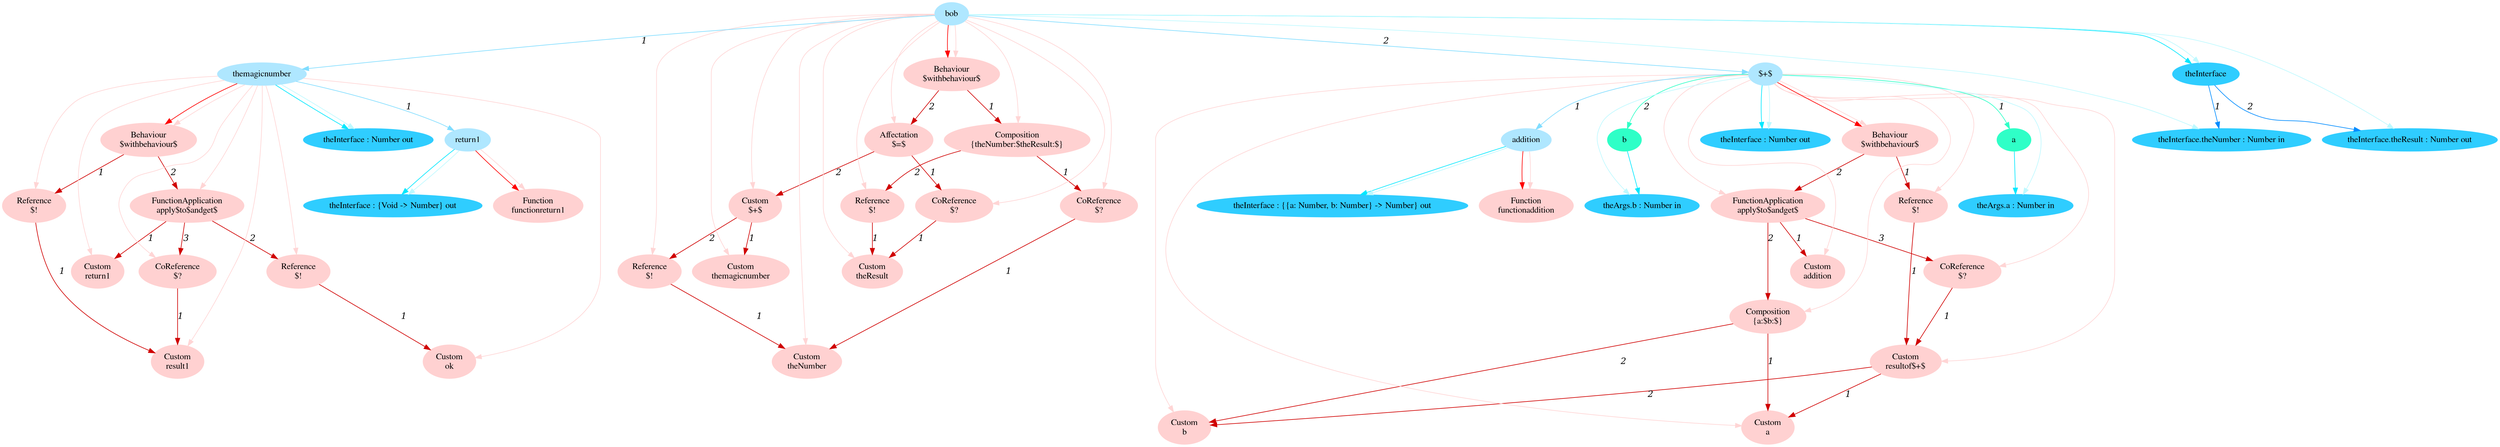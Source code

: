 digraph g{node_4886 [shape="ellipse", style="filled", color="#ffd1d1", fontname="Times", label="Function
functionreturn1" ]
node_4889 [shape="ellipse", style="filled", color="#ffd1d1", fontname="Times", label="Custom
result1" ]
node_4893 [shape="ellipse", style="filled", color="#ffd1d1", fontname="Times", label="Reference
$!" ]
node_4897 [shape="ellipse", style="filled", color="#ffd1d1", fontname="Times", label="Custom
return1" ]
node_4900 [shape="ellipse", style="filled", color="#ffd1d1", fontname="Times", label="Custom
ok" ]
node_4903 [shape="ellipse", style="filled", color="#ffd1d1", fontname="Times", label="Reference
$!" ]
node_4907 [shape="ellipse", style="filled", color="#ffd1d1", fontname="Times", label="CoReference
$?" ]
node_4911 [shape="ellipse", style="filled", color="#ffd1d1", fontname="Times", label="FunctionApplication
apply$to$andget$" ]
node_4917 [shape="ellipse", style="filled", color="#ffd1d1", fontname="Times", label="Behaviour
$withbehaviour$" ]
node_4922 [shape="ellipse", style="filled", color="#ffd1d1", fontname="Times", label="Function
functionaddition" ]
node_4925 [shape="ellipse", style="filled", color="#ffd1d1", fontname="Times", label="Custom
a" ]
node_4930 [shape="ellipse", style="filled", color="#ffd1d1", fontname="Times", label="Custom
b" ]
node_4935 [shape="ellipse", style="filled", color="#ffd1d1", fontname="Times", label="Custom
resultof$+$" ]
node_4941 [shape="ellipse", style="filled", color="#ffd1d1", fontname="Times", label="Reference
$!" ]
node_4945 [shape="ellipse", style="filled", color="#ffd1d1", fontname="Times", label="Custom
addition" ]
node_4948 [shape="ellipse", style="filled", color="#ffd1d1", fontname="Times", label="Composition
{a:$b:$}" ]
node_4953 [shape="ellipse", style="filled", color="#ffd1d1", fontname="Times", label="CoReference
$?" ]
node_4957 [shape="ellipse", style="filled", color="#ffd1d1", fontname="Times", label="FunctionApplication
apply$to$andget$" ]
node_4963 [shape="ellipse", style="filled", color="#ffd1d1", fontname="Times", label="Behaviour
$withbehaviour$" ]
node_4968 [shape="ellipse", style="filled", color="#ffd1d1", fontname="Times", label="Custom
theNumber" ]
node_4972 [shape="ellipse", style="filled", color="#ffd1d1", fontname="Times", label="CoReference
$?" ]
node_4976 [shape="ellipse", style="filled", color="#ffd1d1", fontname="Times", label="Custom
theResult" ]
node_4980 [shape="ellipse", style="filled", color="#ffd1d1", fontname="Times", label="Reference
$!" ]
node_4984 [shape="ellipse", style="filled", color="#ffd1d1", fontname="Times", label="Composition
{theNumber:$theResult:$}" ]
node_4989 [shape="ellipse", style="filled", color="#ffd1d1", fontname="Times", label="CoReference
$?" ]
node_4993 [shape="ellipse", style="filled", color="#ffd1d1", fontname="Times", label="Custom
themagicnumber" ]
node_4996 [shape="ellipse", style="filled", color="#ffd1d1", fontname="Times", label="Reference
$!" ]
node_5000 [shape="ellipse", style="filled", color="#ffd1d1", fontname="Times", label="Custom
$+$" ]
node_5005 [shape="ellipse", style="filled", color="#ffd1d1", fontname="Times", label="Affectation
$=$" ]
node_5010 [shape="ellipse", style="filled", color="#ffd1d1", fontname="Times", label="Behaviour
$withbehaviour$" ]
node_4732 [shape="ellipse", style="filled", color="#afe7ff", fontname="Times", label="bob" ]
node_4733 [shape="ellipse", style="filled", color="#afe7ff", fontname="Times", label="themagicnumber" ]
node_4734 [shape="ellipse", style="filled", color="#afe7ff", fontname="Times", label="return1" ]
node_4772 [shape="ellipse", style="filled", color="#afe7ff", fontname="Times", label="$+$" ]
node_4773 [shape="ellipse", style="filled", color="#afe7ff", fontname="Times", label="addition" ]
node_4781 [shape="ellipse", style="filled", color="#2fffc7", fontname="Times", label="a" ]
node_4785 [shape="ellipse", style="filled", color="#2fffc7", fontname="Times", label="b" ]
node_4735 [shape="ellipse", style="filled", color="#2fcdff", fontname="Times", label="theInterface : {Void -> Number} out" ]
node_4742 [shape="ellipse", style="filled", color="#2fcdff", fontname="Times", label="theInterface : Number out" ]
node_4774 [shape="ellipse", style="filled", color="#2fcdff", fontname="Times", label="theInterface : {{a: Number, b: Number} -> Number} out" ]
node_4782 [shape="ellipse", style="filled", color="#2fcdff", fontname="Times", label="theArgs.a : Number in" ]
node_4786 [shape="ellipse", style="filled", color="#2fcdff", fontname="Times", label="theArgs.b : Number in" ]
node_4791 [shape="ellipse", style="filled", color="#2fcdff", fontname="Times", label="theInterface : Number out" ]
node_4838 [shape="ellipse", style="filled", color="#2fcdff", fontname="Times", label="theInterface" ]
node_4839 [shape="ellipse", style="filled", color="#2fcdff", fontname="Times", label="theInterface.theNumber : Number in" ]
node_4841 [shape="ellipse", style="filled", color="#2fcdff", fontname="Times", label="theInterface.theResult : Number out" ]
node_4893 -> node_4889 [dir=forward, arrowHead=normal, fontname="Times-Italic", arrowsize=1, color="#d00000", label="1",  headlabel="", taillabel="" ]
node_4903 -> node_4900 [dir=forward, arrowHead=normal, fontname="Times-Italic", arrowsize=1, color="#d00000", label="1",  headlabel="", taillabel="" ]
node_4907 -> node_4889 [dir=forward, arrowHead=normal, fontname="Times-Italic", arrowsize=1, color="#d00000", label="1",  headlabel="", taillabel="" ]
node_4911 -> node_4897 [dir=forward, arrowHead=normal, fontname="Times-Italic", arrowsize=1, color="#d00000", label="1",  headlabel="", taillabel="" ]
node_4911 -> node_4903 [dir=forward, arrowHead=normal, fontname="Times-Italic", arrowsize=1, color="#d00000", label="2",  headlabel="", taillabel="" ]
node_4911 -> node_4907 [dir=forward, arrowHead=normal, fontname="Times-Italic", arrowsize=1, color="#d00000", label="3",  headlabel="", taillabel="" ]
node_4917 -> node_4893 [dir=forward, arrowHead=normal, fontname="Times-Italic", arrowsize=1, color="#d00000", label="1",  headlabel="", taillabel="" ]
node_4917 -> node_4911 [dir=forward, arrowHead=normal, fontname="Times-Italic", arrowsize=1, color="#d00000", label="2",  headlabel="", taillabel="" ]
node_4935 -> node_4925 [dir=forward, arrowHead=normal, fontname="Times-Italic", arrowsize=1, color="#d00000", label="1",  headlabel="", taillabel="" ]
node_4935 -> node_4930 [dir=forward, arrowHead=normal, fontname="Times-Italic", arrowsize=1, color="#d00000", label="2",  headlabel="", taillabel="" ]
node_4941 -> node_4935 [dir=forward, arrowHead=normal, fontname="Times-Italic", arrowsize=1, color="#d00000", label="1",  headlabel="", taillabel="" ]
node_4948 -> node_4925 [dir=forward, arrowHead=normal, fontname="Times-Italic", arrowsize=1, color="#d00000", label="1",  headlabel="", taillabel="" ]
node_4948 -> node_4930 [dir=forward, arrowHead=normal, fontname="Times-Italic", arrowsize=1, color="#d00000", label="2",  headlabel="", taillabel="" ]
node_4953 -> node_4935 [dir=forward, arrowHead=normal, fontname="Times-Italic", arrowsize=1, color="#d00000", label="1",  headlabel="", taillabel="" ]
node_4957 -> node_4945 [dir=forward, arrowHead=normal, fontname="Times-Italic", arrowsize=1, color="#d00000", label="1",  headlabel="", taillabel="" ]
node_4957 -> node_4948 [dir=forward, arrowHead=normal, fontname="Times-Italic", arrowsize=1, color="#d00000", label="2",  headlabel="", taillabel="" ]
node_4957 -> node_4953 [dir=forward, arrowHead=normal, fontname="Times-Italic", arrowsize=1, color="#d00000", label="3",  headlabel="", taillabel="" ]
node_4963 -> node_4941 [dir=forward, arrowHead=normal, fontname="Times-Italic", arrowsize=1, color="#d00000", label="1",  headlabel="", taillabel="" ]
node_4963 -> node_4957 [dir=forward, arrowHead=normal, fontname="Times-Italic", arrowsize=1, color="#d00000", label="2",  headlabel="", taillabel="" ]
node_4972 -> node_4968 [dir=forward, arrowHead=normal, fontname="Times-Italic", arrowsize=1, color="#d00000", label="1",  headlabel="", taillabel="" ]
node_4980 -> node_4976 [dir=forward, arrowHead=normal, fontname="Times-Italic", arrowsize=1, color="#d00000", label="1",  headlabel="", taillabel="" ]
node_4984 -> node_4972 [dir=forward, arrowHead=normal, fontname="Times-Italic", arrowsize=1, color="#d00000", label="1",  headlabel="", taillabel="" ]
node_4984 -> node_4980 [dir=forward, arrowHead=normal, fontname="Times-Italic", arrowsize=1, color="#d00000", label="2",  headlabel="", taillabel="" ]
node_4989 -> node_4976 [dir=forward, arrowHead=normal, fontname="Times-Italic", arrowsize=1, color="#d00000", label="1",  headlabel="", taillabel="" ]
node_4996 -> node_4968 [dir=forward, arrowHead=normal, fontname="Times-Italic", arrowsize=1, color="#d00000", label="1",  headlabel="", taillabel="" ]
node_5000 -> node_4993 [dir=forward, arrowHead=normal, fontname="Times-Italic", arrowsize=1, color="#d00000", label="1",  headlabel="", taillabel="" ]
node_5000 -> node_4996 [dir=forward, arrowHead=normal, fontname="Times-Italic", arrowsize=1, color="#d00000", label="2",  headlabel="", taillabel="" ]
node_5005 -> node_4989 [dir=forward, arrowHead=normal, fontname="Times-Italic", arrowsize=1, color="#d00000", label="1",  headlabel="", taillabel="" ]
node_5005 -> node_5000 [dir=forward, arrowHead=normal, fontname="Times-Italic", arrowsize=1, color="#d00000", label="2",  headlabel="", taillabel="" ]
node_5010 -> node_4984 [dir=forward, arrowHead=normal, fontname="Times-Italic", arrowsize=1, color="#d00000", label="1",  headlabel="", taillabel="" ]
node_5010 -> node_5005 [dir=forward, arrowHead=normal, fontname="Times-Italic", arrowsize=1, color="#d00000", label="2",  headlabel="", taillabel="" ]
node_4734 -> node_4886 [dir=forward, arrowHead=normal, fontname="Times-Italic", arrowsize=1, color="#ff0000", label="",  headlabel="", taillabel="" ]
node_4733 -> node_4917 [dir=forward, arrowHead=normal, fontname="Times-Italic", arrowsize=1, color="#ff0000", label="",  headlabel="", taillabel="" ]
node_4773 -> node_4922 [dir=forward, arrowHead=normal, fontname="Times-Italic", arrowsize=1, color="#ff0000", label="",  headlabel="", taillabel="" ]
node_4772 -> node_4963 [dir=forward, arrowHead=normal, fontname="Times-Italic", arrowsize=1, color="#ff0000", label="",  headlabel="", taillabel="" ]
node_4732 -> node_5010 [dir=forward, arrowHead=normal, fontname="Times-Italic", arrowsize=1, color="#ff0000", label="",  headlabel="", taillabel="" ]
node_4734 -> node_4886 [dir=forward, arrowHead=normal, fontname="Times-Italic", arrowsize=1, color="#ffd5d5", label="",  headlabel="", taillabel="" ]
node_4733 -> node_4889 [dir=forward, arrowHead=normal, fontname="Times-Italic", arrowsize=1, color="#ffd5d5", label="",  headlabel="", taillabel="" ]
node_4733 -> node_4893 [dir=forward, arrowHead=normal, fontname="Times-Italic", arrowsize=1, color="#ffd5d5", label="",  headlabel="", taillabel="" ]
node_4733 -> node_4897 [dir=forward, arrowHead=normal, fontname="Times-Italic", arrowsize=1, color="#ffd5d5", label="",  headlabel="", taillabel="" ]
node_4733 -> node_4900 [dir=forward, arrowHead=normal, fontname="Times-Italic", arrowsize=1, color="#ffd5d5", label="",  headlabel="", taillabel="" ]
node_4733 -> node_4903 [dir=forward, arrowHead=normal, fontname="Times-Italic", arrowsize=1, color="#ffd5d5", label="",  headlabel="", taillabel="" ]
node_4733 -> node_4907 [dir=forward, arrowHead=normal, fontname="Times-Italic", arrowsize=1, color="#ffd5d5", label="",  headlabel="", taillabel="" ]
node_4733 -> node_4911 [dir=forward, arrowHead=normal, fontname="Times-Italic", arrowsize=1, color="#ffd5d5", label="",  headlabel="", taillabel="" ]
node_4733 -> node_4917 [dir=forward, arrowHead=normal, fontname="Times-Italic", arrowsize=1, color="#ffd5d5", label="",  headlabel="", taillabel="" ]
node_4773 -> node_4922 [dir=forward, arrowHead=normal, fontname="Times-Italic", arrowsize=1, color="#ffd5d5", label="",  headlabel="", taillabel="" ]
node_4772 -> node_4925 [dir=forward, arrowHead=normal, fontname="Times-Italic", arrowsize=1, color="#ffd5d5", label="",  headlabel="", taillabel="" ]
node_4772 -> node_4930 [dir=forward, arrowHead=normal, fontname="Times-Italic", arrowsize=1, color="#ffd5d5", label="",  headlabel="", taillabel="" ]
node_4772 -> node_4935 [dir=forward, arrowHead=normal, fontname="Times-Italic", arrowsize=1, color="#ffd5d5", label="",  headlabel="", taillabel="" ]
node_4772 -> node_4941 [dir=forward, arrowHead=normal, fontname="Times-Italic", arrowsize=1, color="#ffd5d5", label="",  headlabel="", taillabel="" ]
node_4772 -> node_4945 [dir=forward, arrowHead=normal, fontname="Times-Italic", arrowsize=1, color="#ffd5d5", label="",  headlabel="", taillabel="" ]
node_4772 -> node_4948 [dir=forward, arrowHead=normal, fontname="Times-Italic", arrowsize=1, color="#ffd5d5", label="",  headlabel="", taillabel="" ]
node_4772 -> node_4953 [dir=forward, arrowHead=normal, fontname="Times-Italic", arrowsize=1, color="#ffd5d5", label="",  headlabel="", taillabel="" ]
node_4772 -> node_4957 [dir=forward, arrowHead=normal, fontname="Times-Italic", arrowsize=1, color="#ffd5d5", label="",  headlabel="", taillabel="" ]
node_4772 -> node_4963 [dir=forward, arrowHead=normal, fontname="Times-Italic", arrowsize=1, color="#ffd5d5", label="",  headlabel="", taillabel="" ]
node_4732 -> node_4968 [dir=forward, arrowHead=normal, fontname="Times-Italic", arrowsize=1, color="#ffd5d5", label="",  headlabel="", taillabel="" ]
node_4732 -> node_4972 [dir=forward, arrowHead=normal, fontname="Times-Italic", arrowsize=1, color="#ffd5d5", label="",  headlabel="", taillabel="" ]
node_4732 -> node_4976 [dir=forward, arrowHead=normal, fontname="Times-Italic", arrowsize=1, color="#ffd5d5", label="",  headlabel="", taillabel="" ]
node_4732 -> node_4980 [dir=forward, arrowHead=normal, fontname="Times-Italic", arrowsize=1, color="#ffd5d5", label="",  headlabel="", taillabel="" ]
node_4732 -> node_4984 [dir=forward, arrowHead=normal, fontname="Times-Italic", arrowsize=1, color="#ffd5d5", label="",  headlabel="", taillabel="" ]
node_4732 -> node_4989 [dir=forward, arrowHead=normal, fontname="Times-Italic", arrowsize=1, color="#ffd5d5", label="",  headlabel="", taillabel="" ]
node_4732 -> node_4993 [dir=forward, arrowHead=normal, fontname="Times-Italic", arrowsize=1, color="#ffd5d5", label="",  headlabel="", taillabel="" ]
node_4732 -> node_4996 [dir=forward, arrowHead=normal, fontname="Times-Italic", arrowsize=1, color="#ffd5d5", label="",  headlabel="", taillabel="" ]
node_4732 -> node_5000 [dir=forward, arrowHead=normal, fontname="Times-Italic", arrowsize=1, color="#ffd5d5", label="",  headlabel="", taillabel="" ]
node_4732 -> node_5005 [dir=forward, arrowHead=normal, fontname="Times-Italic", arrowsize=1, color="#ffd5d5", label="",  headlabel="", taillabel="" ]
node_4732 -> node_5010 [dir=forward, arrowHead=normal, fontname="Times-Italic", arrowsize=1, color="#ffd5d5", label="",  headlabel="", taillabel="" ]
node_4772 -> node_4781 [dir=forward, arrowHead=normal, fontname="Times-Italic", arrowsize=1, color="#2fffc7", label="1",  headlabel="", taillabel="" ]
node_4772 -> node_4785 [dir=forward, arrowHead=normal, fontname="Times-Italic", arrowsize=1, color="#2fffc7", label="2",  headlabel="", taillabel="" ]
node_4781 -> node_4782 [dir=forward, arrowHead=normal, fontname="Times-Italic", arrowsize=1, color="#00e8ff", label="",  headlabel="", taillabel="" ]
node_4785 -> node_4786 [dir=forward, arrowHead=normal, fontname="Times-Italic", arrowsize=1, color="#00e8ff", label="",  headlabel="", taillabel="" ]
node_4734 -> node_4735 [dir=forward, arrowHead=normal, fontname="Times-Italic", arrowsize=1, color="#00e8ff", label="",  headlabel="", taillabel="" ]
node_4733 -> node_4742 [dir=forward, arrowHead=normal, fontname="Times-Italic", arrowsize=1, color="#00e8ff", label="",  headlabel="", taillabel="" ]
node_4773 -> node_4774 [dir=forward, arrowHead=normal, fontname="Times-Italic", arrowsize=1, color="#00e8ff", label="",  headlabel="", taillabel="" ]
node_4772 -> node_4791 [dir=forward, arrowHead=normal, fontname="Times-Italic", arrowsize=1, color="#00e8ff", label="",  headlabel="", taillabel="" ]
node_4732 -> node_4838 [dir=forward, arrowHead=normal, fontname="Times-Italic", arrowsize=1, color="#00e8ff", label="",  headlabel="", taillabel="" ]
node_4734 -> node_4735 [dir=forward, arrowHead=normal, fontname="Times-Italic", arrowsize=1, color="#bef9ff", label="",  headlabel="", taillabel="" ]
node_4733 -> node_4742 [dir=forward, arrowHead=normal, fontname="Times-Italic", arrowsize=1, color="#bef9ff", label="",  headlabel="", taillabel="" ]
node_4773 -> node_4774 [dir=forward, arrowHead=normal, fontname="Times-Italic", arrowsize=1, color="#bef9ff", label="",  headlabel="", taillabel="" ]
node_4772 -> node_4782 [dir=forward, arrowHead=normal, fontname="Times-Italic", arrowsize=1, color="#bef9ff", label="",  headlabel="", taillabel="" ]
node_4772 -> node_4786 [dir=forward, arrowHead=normal, fontname="Times-Italic", arrowsize=1, color="#bef9ff", label="",  headlabel="", taillabel="" ]
node_4772 -> node_4791 [dir=forward, arrowHead=normal, fontname="Times-Italic", arrowsize=1, color="#bef9ff", label="",  headlabel="", taillabel="" ]
node_4732 -> node_4839 [dir=forward, arrowHead=normal, fontname="Times-Italic", arrowsize=1, color="#bef9ff", label="",  headlabel="", taillabel="" ]
node_4732 -> node_4841 [dir=forward, arrowHead=normal, fontname="Times-Italic", arrowsize=1, color="#bef9ff", label="",  headlabel="", taillabel="" ]
node_4732 -> node_4838 [dir=forward, arrowHead=normal, fontname="Times-Italic", arrowsize=1, color="#bef9ff", label="",  headlabel="", taillabel="" ]
node_4838 -> node_4839 [dir=forward, arrowHead=normal, fontname="Times-Italic", arrowsize=1, color="#008cff", label="1",  headlabel="", taillabel="" ]
node_4838 -> node_4841 [dir=forward, arrowHead=normal, fontname="Times-Italic", arrowsize=1, color="#008cff", label="2",  headlabel="", taillabel="" ]
node_4733 -> node_4734 [dir=forward, arrowHead=normal, fontname="Times-Italic", arrowsize=1, color="#81ddff", label="1",  headlabel="", taillabel="" ]
node_4772 -> node_4773 [dir=forward, arrowHead=normal, fontname="Times-Italic", arrowsize=1, color="#81ddff", label="1",  headlabel="", taillabel="" ]
node_4732 -> node_4733 [dir=forward, arrowHead=normal, fontname="Times-Italic", arrowsize=1, color="#81ddff", label="1",  headlabel="", taillabel="" ]
node_4732 -> node_4772 [dir=forward, arrowHead=normal, fontname="Times-Italic", arrowsize=1, color="#81ddff", label="2",  headlabel="", taillabel="" ]
}